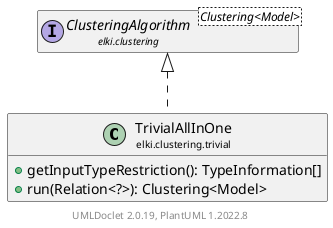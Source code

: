 @startuml
    remove .*\.(Instance|Par|Parameterizer|Factory)$
    set namespaceSeparator none
    hide empty fields
    hide empty methods

    class "<size:14>TrivialAllInOne\n<size:10>elki.clustering.trivial" as elki.clustering.trivial.TrivialAllInOne [[TrivialAllInOne.html]] {
        +getInputTypeRestriction(): TypeInformation[]
        +run(Relation<?>): Clustering<Model>
    }

    interface "<size:14>ClusteringAlgorithm\n<size:10>elki.clustering" as elki.clustering.ClusteringAlgorithm<Clustering<Model>> [[../ClusteringAlgorithm.html]]

    elki.clustering.ClusteringAlgorithm <|.. elki.clustering.trivial.TrivialAllInOne

    center footer UMLDoclet 2.0.19, PlantUML 1.2022.8
@enduml
